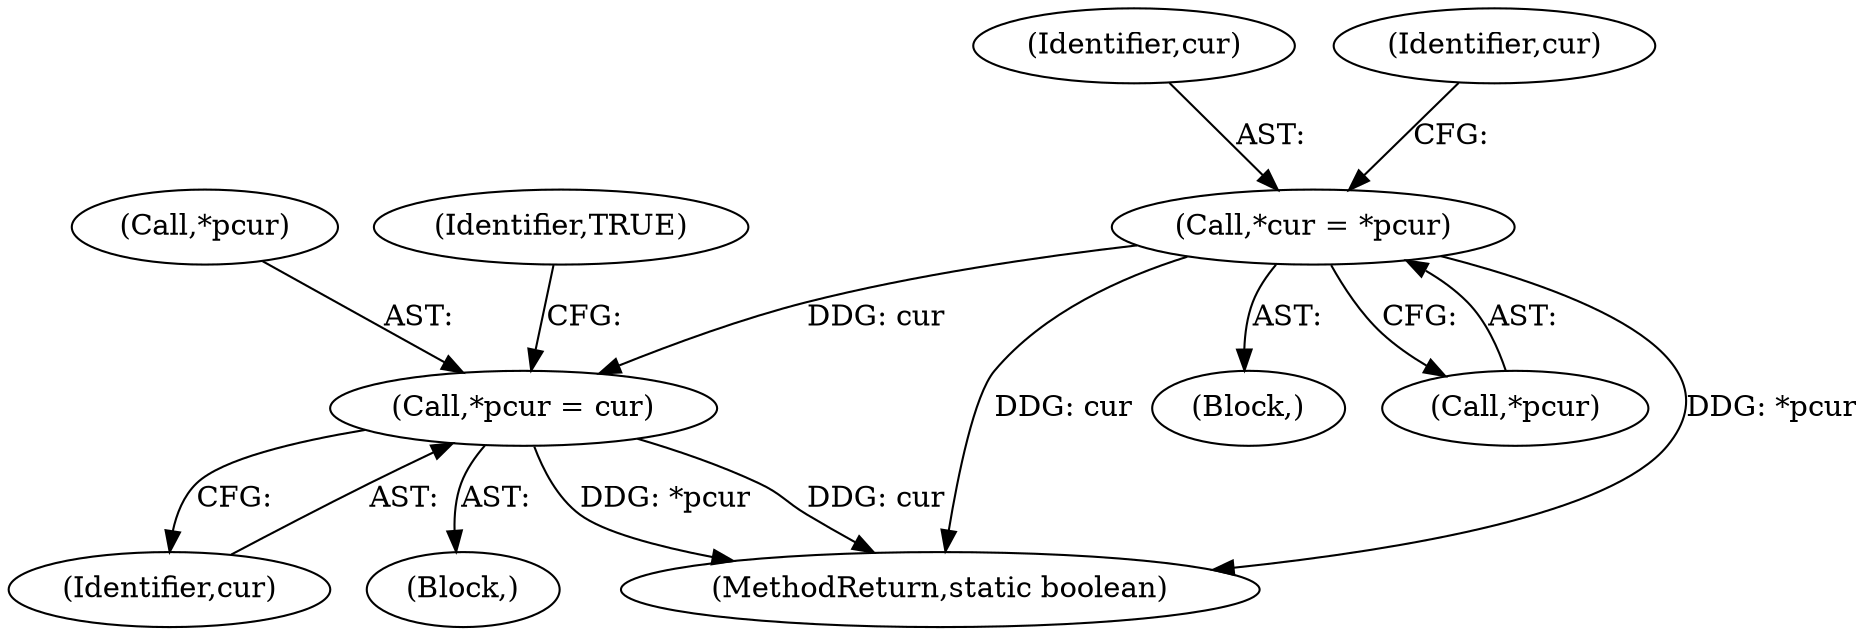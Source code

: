 digraph "0_virglrenderer_e534b51ca3c3cd25f3990589932a9ed711c59b27@pointer" {
"1004064" [label="(Call,*cur = *pcur)"];
"1004080" [label="(Call,*pcur = cur)"];
"1004075" [label="(Block,)"];
"1004065" [label="(Identifier,cur)"];
"1004081" [label="(Call,*pcur)"];
"1004071" [label="(Identifier,cur)"];
"1004167" [label="(MethodReturn,static boolean)"];
"1004085" [label="(Identifier,TRUE)"];
"1004083" [label="(Identifier,cur)"];
"1004064" [label="(Call,*cur = *pcur)"];
"1004080" [label="(Call,*pcur = cur)"];
"1004062" [label="(Block,)"];
"1004066" [label="(Call,*pcur)"];
"1004064" -> "1004062"  [label="AST: "];
"1004064" -> "1004066"  [label="CFG: "];
"1004065" -> "1004064"  [label="AST: "];
"1004066" -> "1004064"  [label="AST: "];
"1004071" -> "1004064"  [label="CFG: "];
"1004064" -> "1004167"  [label="DDG: *pcur"];
"1004064" -> "1004167"  [label="DDG: cur"];
"1004064" -> "1004080"  [label="DDG: cur"];
"1004080" -> "1004075"  [label="AST: "];
"1004080" -> "1004083"  [label="CFG: "];
"1004081" -> "1004080"  [label="AST: "];
"1004083" -> "1004080"  [label="AST: "];
"1004085" -> "1004080"  [label="CFG: "];
"1004080" -> "1004167"  [label="DDG: cur"];
"1004080" -> "1004167"  [label="DDG: *pcur"];
}
